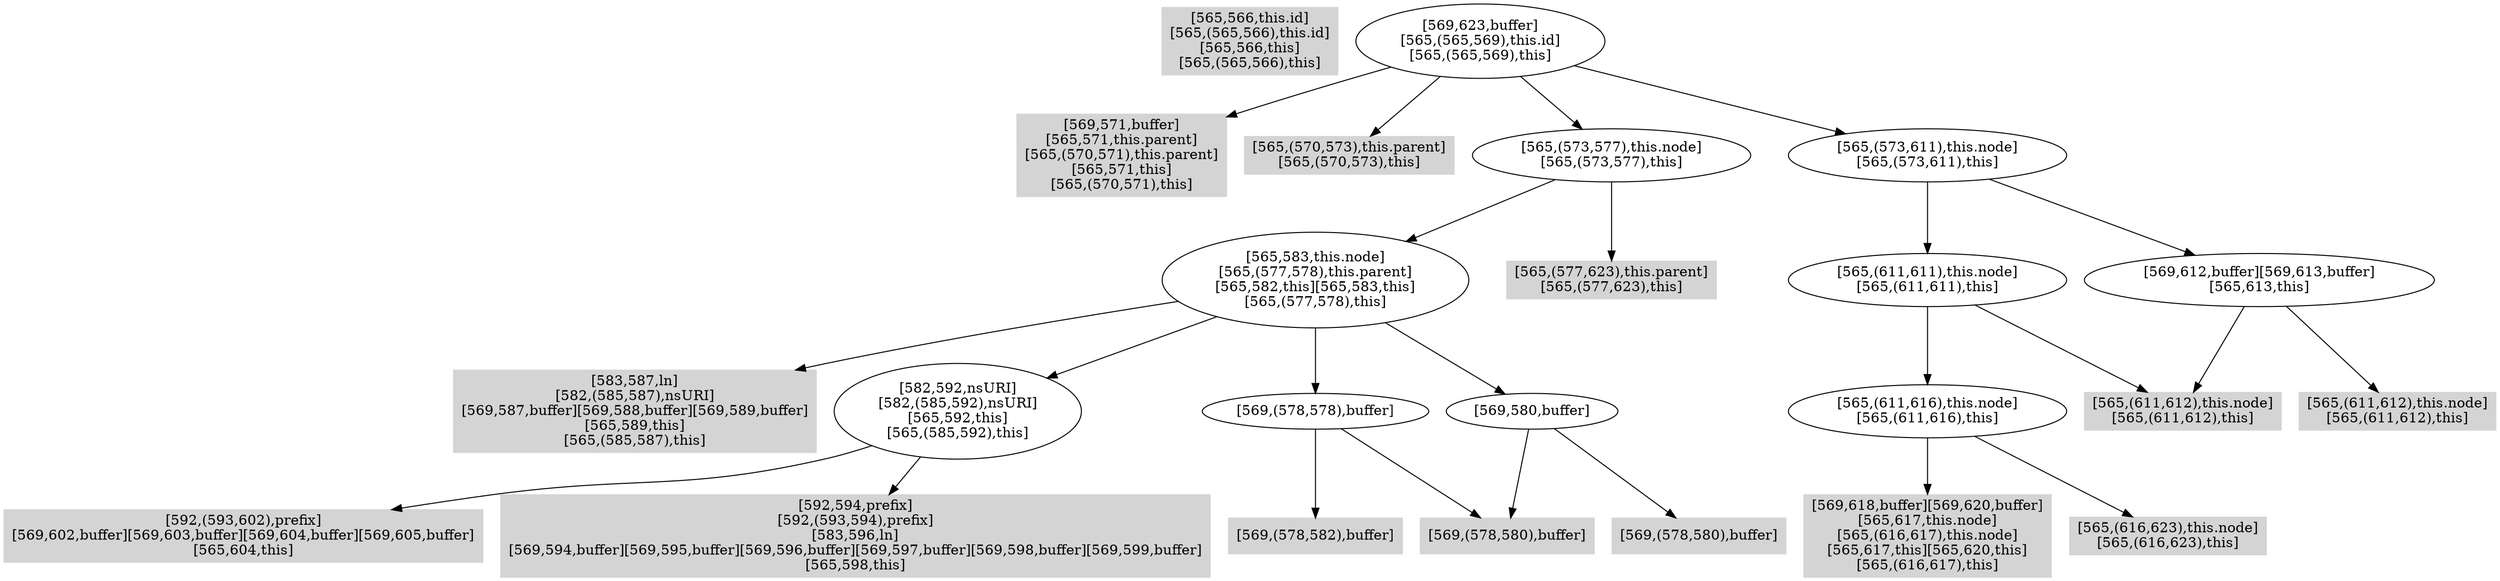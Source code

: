 digraph { 
238 [shape=box,style=filled,color=".0 .0 .83",label="[565,566,this.id]\n[565,(565,566),this.id]\n[565,566,this]\n[565,(565,566),this]"];
239 [shape=box,style=filled,color=".0 .0 .83",label="[569,571,buffer]\n[565,571,this.parent]\n[565,(570,571),this.parent]\n[565,571,this]\n[565,(570,571),this]"];
240 [shape=box,style=filled,color=".0 .0 .83",label="[565,(570,573),this.parent]\n[565,(570,573),this]"];
241 [shape=box,style=filled,color=".0 .0 .83",label="[583,587,ln]\n[582,(585,587),nsURI]\n[569,587,buffer][569,588,buffer][569,589,buffer]\n[565,589,this]\n[565,(585,587),this]"];
242 [shape=box,style=filled,color=".0 .0 .83",label="[592,(593,602),prefix]\n[569,602,buffer][569,603,buffer][569,604,buffer][569,605,buffer]\n[565,604,this]"];
243 [shape=box,style=filled,color=".0 .0 .83",label="[592,594,prefix]\n[592,(593,594),prefix]\n[583,596,ln]\n[569,594,buffer][569,595,buffer][569,596,buffer][569,597,buffer][569,598,buffer][569,599,buffer]\n[565,598,this]"];
244 [label="[582,592,nsURI]\n[582,(585,592),nsURI]\n[565,592,this]\n[565,(585,592),this]"];
245 [shape=box,style=filled,color=".0 .0 .83",label="[569,(578,580),buffer]"];
246 [shape=box,style=filled,color=".0 .0 .83",label="[569,(578,582),buffer]"];
247 [label="[569,(578,578),buffer]"];
248 [shape=box,style=filled,color=".0 .0 .83",label="[569,(578,580),buffer]"];
249 [label="[569,580,buffer]"];
250 [label="[565,583,this.node]\n[565,(577,578),this.parent]\n[565,582,this][565,583,this]\n[565,(577,578),this]"];
251 [shape=box,style=filled,color=".0 .0 .83",label="[565,(577,623),this.parent]\n[565,(577,623),this]"];
252 [label="[565,(573,577),this.node]\n[565,(573,577),this]"];
253 [shape=box,style=filled,color=".0 .0 .83",label="[565,(611,612),this.node]\n[565,(611,612),this]"];
254 [shape=box,style=filled,color=".0 .0 .83",label="[569,618,buffer][569,620,buffer]\n[565,617,this.node]\n[565,(616,617),this.node]\n[565,617,this][565,620,this]\n[565,(616,617),this]"];
255 [shape=box,style=filled,color=".0 .0 .83",label="[565,(616,623),this.node]\n[565,(616,623),this]"];
256 [label="[565,(611,616),this.node]\n[565,(611,616),this]"];
257 [label="[565,(611,611),this.node]\n[565,(611,611),this]"];
258 [shape=box,style=filled,color=".0 .0 .83",label="[565,(611,612),this.node]\n[565,(611,612),this]"];
259 [label="[569,612,buffer][569,613,buffer]\n[565,613,this]"];
260 [label="[565,(573,611),this.node]\n[565,(573,611),this]"];
261 [label="[569,623,buffer]\n[565,(565,569),this.id]\n[565,(565,569),this]"];
244 -> 242;
244 -> 243;
247 -> 245;
247 -> 246;
249 -> 245;
249 -> 248;
250 -> 241;
250 -> 244;
250 -> 247;
250 -> 249;
252 -> 250;
252 -> 251;
256 -> 254;
256 -> 255;
257 -> 253;
257 -> 256;
259 -> 253;
259 -> 258;
260 -> 257;
260 -> 259;
261 -> 239;
261 -> 240;
261 -> 252;
261 -> 260;
}